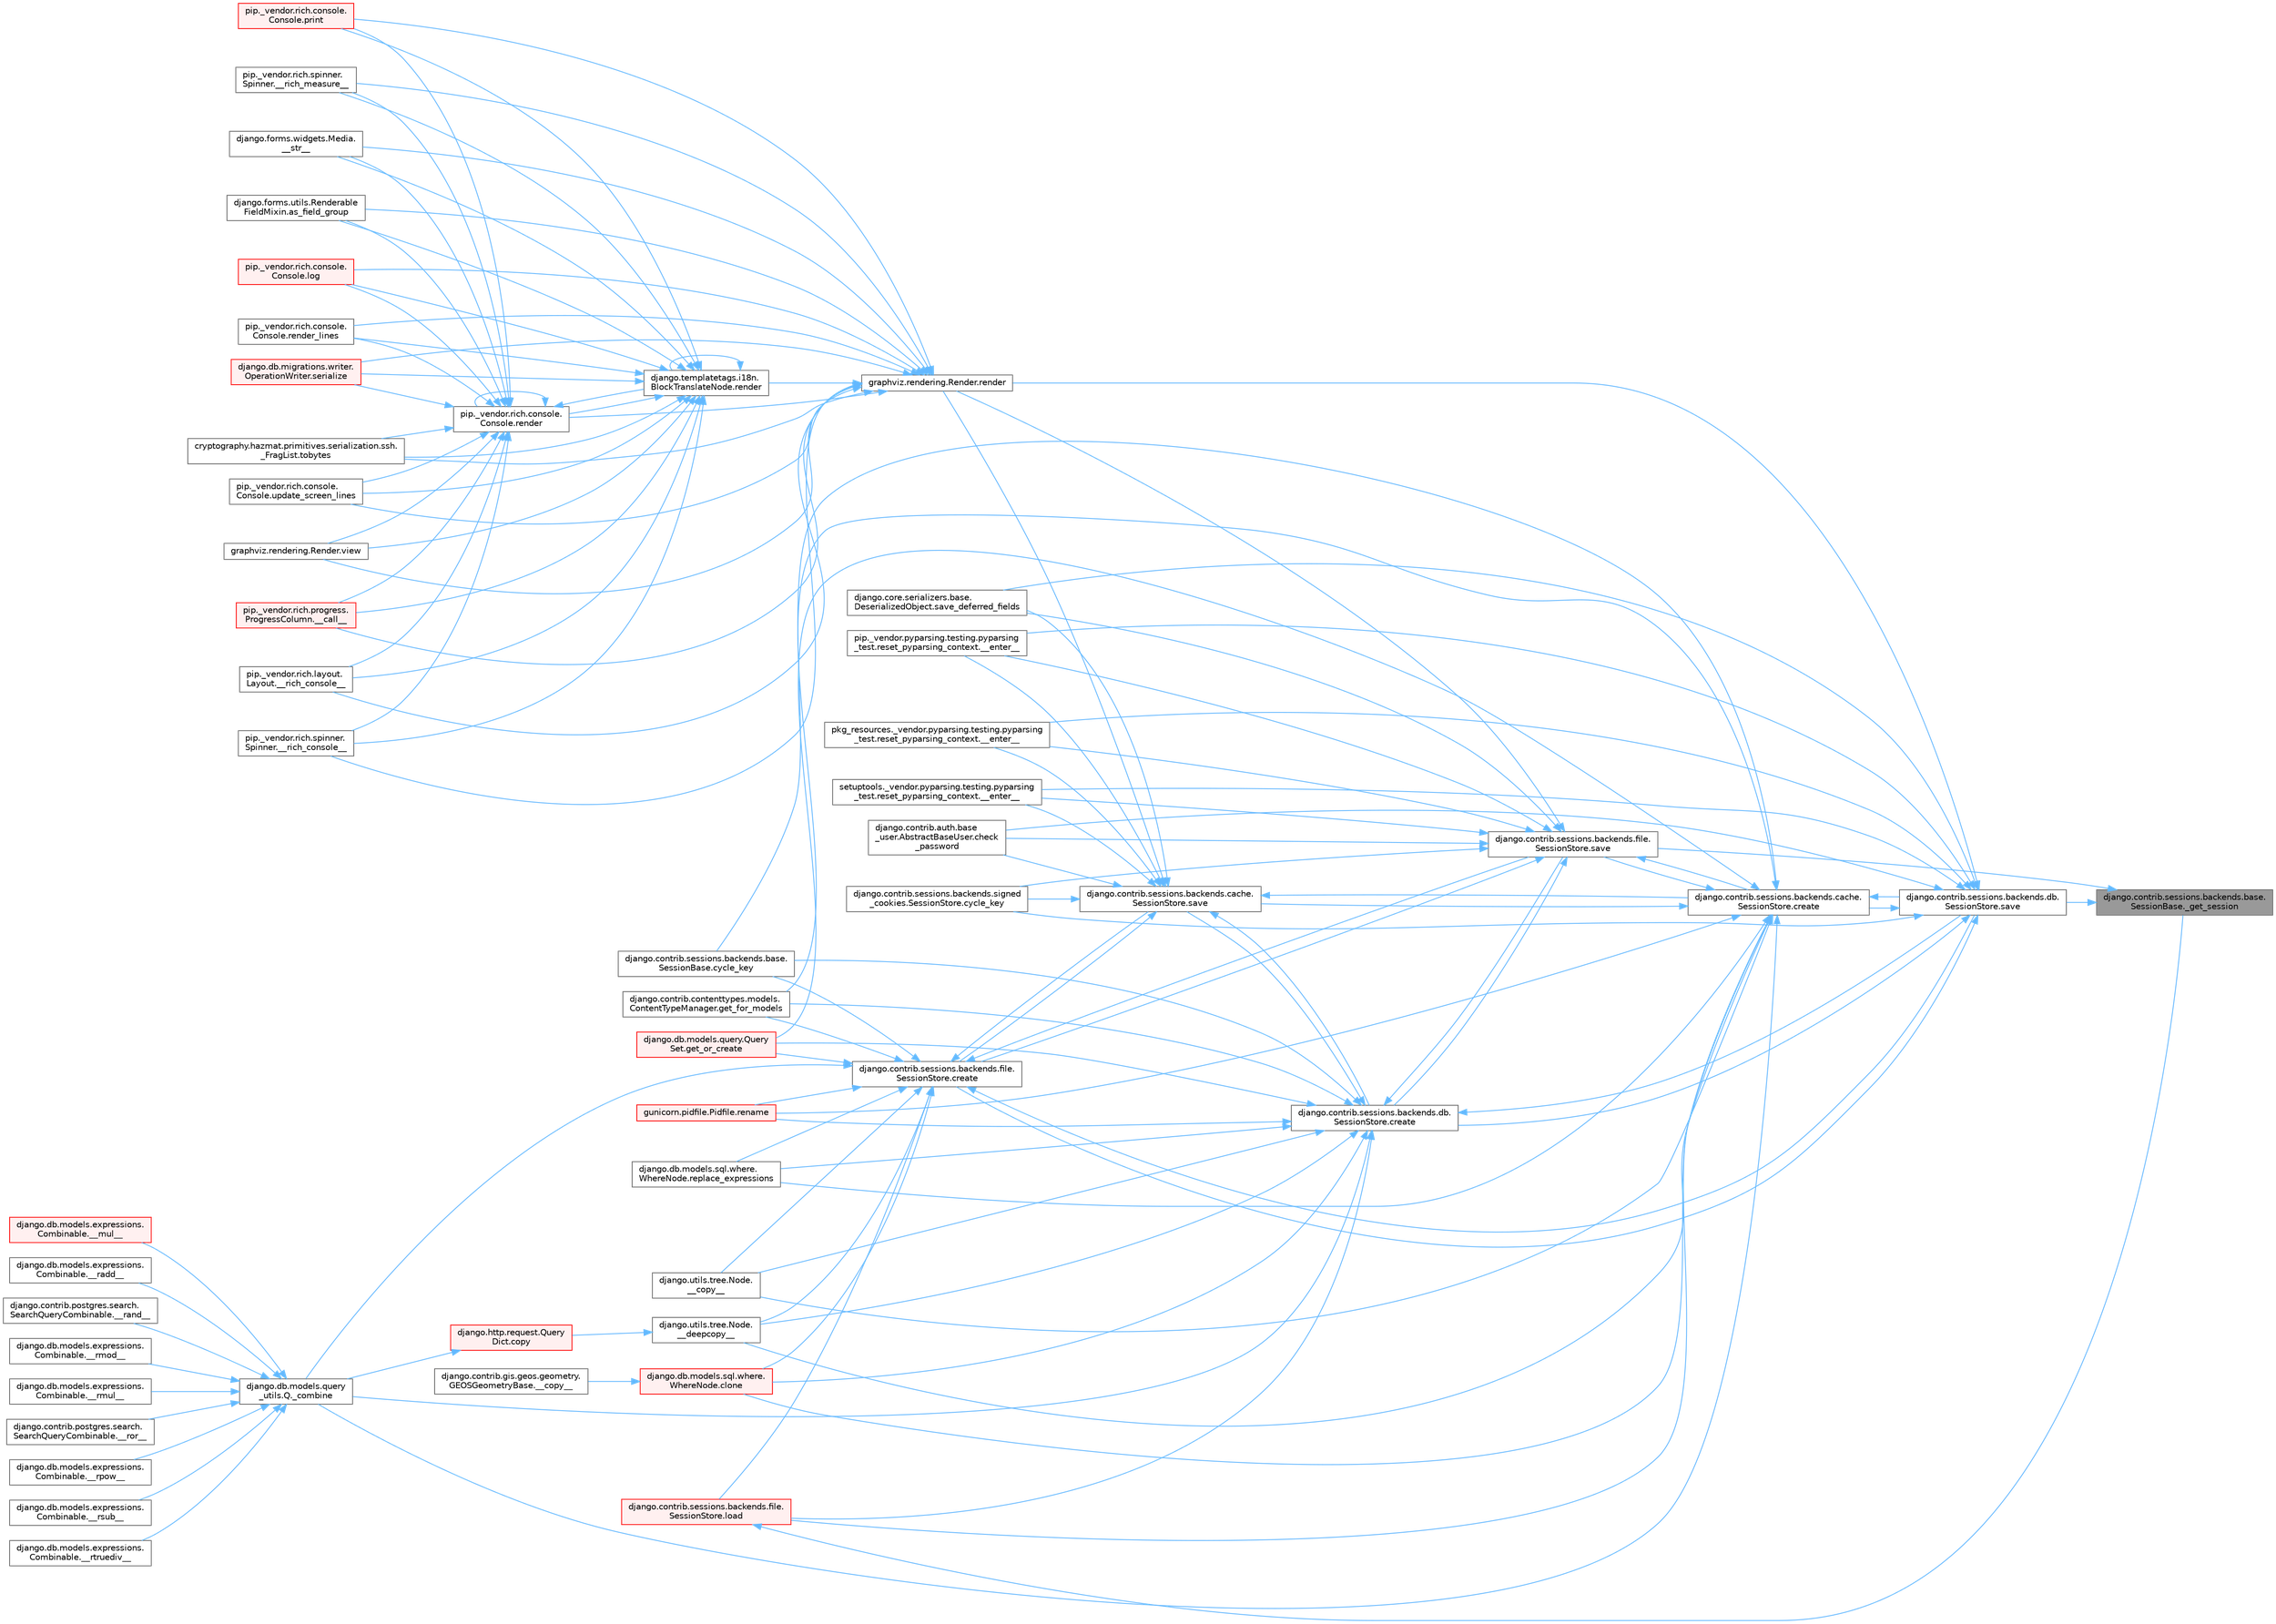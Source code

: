 digraph "django.contrib.sessions.backends.base.SessionBase._get_session"
{
 // LATEX_PDF_SIZE
  bgcolor="transparent";
  edge [fontname=Helvetica,fontsize=10,labelfontname=Helvetica,labelfontsize=10];
  node [fontname=Helvetica,fontsize=10,shape=box,height=0.2,width=0.4];
  rankdir="RL";
  Node1 [id="Node000001",label="django.contrib.sessions.backends.base.\lSessionBase._get_session",height=0.2,width=0.4,color="gray40", fillcolor="grey60", style="filled", fontcolor="black",tooltip=" "];
  Node1 -> Node2 [id="edge1_Node000001_Node000002",dir="back",color="steelblue1",style="solid",tooltip=" "];
  Node2 [id="Node000002",label="django.contrib.sessions.backends.db.\lSessionStore.save",height=0.2,width=0.4,color="grey40", fillcolor="white", style="filled",URL="$classdjango_1_1contrib_1_1sessions_1_1backends_1_1db_1_1_session_store.html#a68a6b4f159bd3dc969ec80b34c1622af",tooltip=" "];
  Node2 -> Node3 [id="edge2_Node000002_Node000003",dir="back",color="steelblue1",style="solid",tooltip=" "];
  Node3 [id="Node000003",label="pip._vendor.pyparsing.testing.pyparsing\l_test.reset_pyparsing_context.__enter__",height=0.2,width=0.4,color="grey40", fillcolor="white", style="filled",URL="$classpip_1_1__vendor_1_1pyparsing_1_1testing_1_1pyparsing__test_1_1reset__pyparsing__context.html#a3d39d97a0d95a9b46c987e6dff52b7c0",tooltip=" "];
  Node2 -> Node4 [id="edge3_Node000002_Node000004",dir="back",color="steelblue1",style="solid",tooltip=" "];
  Node4 [id="Node000004",label="pkg_resources._vendor.pyparsing.testing.pyparsing\l_test.reset_pyparsing_context.__enter__",height=0.2,width=0.4,color="grey40", fillcolor="white", style="filled",URL="$classpkg__resources_1_1__vendor_1_1pyparsing_1_1testing_1_1pyparsing__test_1_1reset__pyparsing__context.html#a8d8360c033ccc7296fb9323a07cdeb25",tooltip=" "];
  Node2 -> Node5 [id="edge4_Node000002_Node000005",dir="back",color="steelblue1",style="solid",tooltip=" "];
  Node5 [id="Node000005",label="setuptools._vendor.pyparsing.testing.pyparsing\l_test.reset_pyparsing_context.__enter__",height=0.2,width=0.4,color="grey40", fillcolor="white", style="filled",URL="$classsetuptools_1_1__vendor_1_1pyparsing_1_1testing_1_1pyparsing__test_1_1reset__pyparsing__context.html#a436e2ea8355c86505c8cfdae81714c7c",tooltip=" "];
  Node2 -> Node6 [id="edge5_Node000002_Node000006",dir="back",color="steelblue1",style="solid",tooltip=" "];
  Node6 [id="Node000006",label="django.contrib.auth.base\l_user.AbstractBaseUser.check\l_password",height=0.2,width=0.4,color="grey40", fillcolor="white", style="filled",URL="$classdjango_1_1contrib_1_1auth_1_1base__user_1_1_abstract_base_user.html#aaa9bb7fa5353bc1917dbd7f87b63321a",tooltip=" "];
  Node2 -> Node7 [id="edge6_Node000002_Node000007",dir="back",color="steelblue1",style="solid",tooltip=" "];
  Node7 [id="Node000007",label="django.contrib.sessions.backends.cache.\lSessionStore.create",height=0.2,width=0.4,color="grey40", fillcolor="white", style="filled",URL="$classdjango_1_1contrib_1_1sessions_1_1backends_1_1cache_1_1_session_store.html#a38c9efbdb5115fd1820ae198b767c39c",tooltip=" "];
  Node7 -> Node8 [id="edge7_Node000007_Node000008",dir="back",color="steelblue1",style="solid",tooltip=" "];
  Node8 [id="Node000008",label="django.utils.tree.Node.\l__copy__",height=0.2,width=0.4,color="grey40", fillcolor="white", style="filled",URL="$classdjango_1_1utils_1_1tree_1_1_node.html#abae878f6b4500b8b241c23d8fac46e63",tooltip=" "];
  Node7 -> Node9 [id="edge8_Node000007_Node000009",dir="back",color="steelblue1",style="solid",tooltip=" "];
  Node9 [id="Node000009",label="django.utils.tree.Node.\l__deepcopy__",height=0.2,width=0.4,color="grey40", fillcolor="white", style="filled",URL="$classdjango_1_1utils_1_1tree_1_1_node.html#a38840c46ded3963808edbeec90765d6b",tooltip=" "];
  Node9 -> Node10 [id="edge9_Node000009_Node000010",dir="back",color="steelblue1",style="solid",tooltip=" "];
  Node10 [id="Node000010",label="django.http.request.Query\lDict.copy",height=0.2,width=0.4,color="red", fillcolor="#FFF0F0", style="filled",URL="$classdjango_1_1http_1_1request_1_1_query_dict.html#ada9e4956e62868c5587b9ffde7b358b5",tooltip=" "];
  Node10 -> Node152 [id="edge10_Node000010_Node000152",dir="back",color="steelblue1",style="solid",tooltip=" "];
  Node152 [id="Node000152",label="django.db.models.query\l_utils.Q._combine",height=0.2,width=0.4,color="grey40", fillcolor="white", style="filled",URL="$classdjango_1_1db_1_1models_1_1query__utils_1_1_q.html#ade621b98231b73615e1aa3a726560c55",tooltip=" "];
  Node152 -> Node153 [id="edge11_Node000152_Node000153",dir="back",color="steelblue1",style="solid",tooltip=" "];
  Node153 [id="Node000153",label="django.db.models.expressions.\lCombinable.__mul__",height=0.2,width=0.4,color="red", fillcolor="#FFF0F0", style="filled",URL="$classdjango_1_1db_1_1models_1_1expressions_1_1_combinable.html#a18670e03ec4b2fc0eafb0782602b72ec",tooltip=" "];
  Node152 -> Node157 [id="edge12_Node000152_Node000157",dir="back",color="steelblue1",style="solid",tooltip=" "];
  Node157 [id="Node000157",label="django.db.models.expressions.\lCombinable.__radd__",height=0.2,width=0.4,color="grey40", fillcolor="white", style="filled",URL="$classdjango_1_1db_1_1models_1_1expressions_1_1_combinable.html#a4872efab02abfbe2d20977469210ce25",tooltip=" "];
  Node152 -> Node158 [id="edge13_Node000152_Node000158",dir="back",color="steelblue1",style="solid",tooltip=" "];
  Node158 [id="Node000158",label="django.contrib.postgres.search.\lSearchQueryCombinable.__rand__",height=0.2,width=0.4,color="grey40", fillcolor="white", style="filled",URL="$classdjango_1_1contrib_1_1postgres_1_1search_1_1_search_query_combinable.html#a3d51899b7ac9564232b005aa65bec114",tooltip=" "];
  Node152 -> Node159 [id="edge14_Node000152_Node000159",dir="back",color="steelblue1",style="solid",tooltip=" "];
  Node159 [id="Node000159",label="django.db.models.expressions.\lCombinable.__rmod__",height=0.2,width=0.4,color="grey40", fillcolor="white", style="filled",URL="$classdjango_1_1db_1_1models_1_1expressions_1_1_combinable.html#ad32e5e96bab77dd57e3337a156c5de39",tooltip=" "];
  Node152 -> Node160 [id="edge15_Node000152_Node000160",dir="back",color="steelblue1",style="solid",tooltip=" "];
  Node160 [id="Node000160",label="django.db.models.expressions.\lCombinable.__rmul__",height=0.2,width=0.4,color="grey40", fillcolor="white", style="filled",URL="$classdjango_1_1db_1_1models_1_1expressions_1_1_combinable.html#adfde700eec6b9ea280e9fec3e202acab",tooltip=" "];
  Node152 -> Node161 [id="edge16_Node000152_Node000161",dir="back",color="steelblue1",style="solid",tooltip=" "];
  Node161 [id="Node000161",label="django.contrib.postgres.search.\lSearchQueryCombinable.__ror__",height=0.2,width=0.4,color="grey40", fillcolor="white", style="filled",URL="$classdjango_1_1contrib_1_1postgres_1_1search_1_1_search_query_combinable.html#ac5984f052629ae58cd73a90c852fe22c",tooltip=" "];
  Node152 -> Node162 [id="edge17_Node000152_Node000162",dir="back",color="steelblue1",style="solid",tooltip=" "];
  Node162 [id="Node000162",label="django.db.models.expressions.\lCombinable.__rpow__",height=0.2,width=0.4,color="grey40", fillcolor="white", style="filled",URL="$classdjango_1_1db_1_1models_1_1expressions_1_1_combinable.html#a1847c8db3c40340a723f6bf51ebadf89",tooltip=" "];
  Node152 -> Node163 [id="edge18_Node000152_Node000163",dir="back",color="steelblue1",style="solid",tooltip=" "];
  Node163 [id="Node000163",label="django.db.models.expressions.\lCombinable.__rsub__",height=0.2,width=0.4,color="grey40", fillcolor="white", style="filled",URL="$classdjango_1_1db_1_1models_1_1expressions_1_1_combinable.html#af906f43306d94cf530387eecce802a81",tooltip=" "];
  Node152 -> Node164 [id="edge19_Node000152_Node000164",dir="back",color="steelblue1",style="solid",tooltip=" "];
  Node164 [id="Node000164",label="django.db.models.expressions.\lCombinable.__rtruediv__",height=0.2,width=0.4,color="grey40", fillcolor="white", style="filled",URL="$classdjango_1_1db_1_1models_1_1expressions_1_1_combinable.html#aff897a2f7f103240839b7da073e9fe1a",tooltip=" "];
  Node7 -> Node152 [id="edge20_Node000007_Node000152",dir="back",color="steelblue1",style="solid",tooltip=" "];
  Node7 -> Node392 [id="edge21_Node000007_Node000392",dir="back",color="steelblue1",style="solid",tooltip=" "];
  Node392 [id="Node000392",label="django.db.models.sql.where.\lWhereNode.clone",height=0.2,width=0.4,color="red", fillcolor="#FFF0F0", style="filled",URL="$classdjango_1_1db_1_1models_1_1sql_1_1where_1_1_where_node.html#a0faff63950b774ce4ad391ea1f6b6d2c",tooltip=" "];
  Node392 -> Node362 [id="edge22_Node000392_Node000362",dir="back",color="steelblue1",style="solid",tooltip=" "];
  Node362 [id="Node000362",label="django.contrib.gis.geos.geometry.\lGEOSGeometryBase.__copy__",height=0.2,width=0.4,color="grey40", fillcolor="white", style="filled",URL="$classdjango_1_1contrib_1_1gis_1_1geos_1_1geometry_1_1_g_e_o_s_geometry_base.html#ae0f85dbfd6e6e2dab4aa9dd295340b87",tooltip=" "];
  Node7 -> Node30 [id="edge23_Node000007_Node000030",dir="back",color="steelblue1",style="solid",tooltip=" "];
  Node30 [id="Node000030",label="django.contrib.sessions.backends.base.\lSessionBase.cycle_key",height=0.2,width=0.4,color="grey40", fillcolor="white", style="filled",URL="$classdjango_1_1contrib_1_1sessions_1_1backends_1_1base_1_1_session_base.html#a6955e9bebe4e5b7d463bccfcf9181016",tooltip=" "];
  Node7 -> Node517 [id="edge24_Node000007_Node000517",dir="back",color="steelblue1",style="solid",tooltip=" "];
  Node517 [id="Node000517",label="django.contrib.contenttypes.models.\lContentTypeManager.get_for_models",height=0.2,width=0.4,color="grey40", fillcolor="white", style="filled",URL="$classdjango_1_1contrib_1_1contenttypes_1_1models_1_1_content_type_manager.html#a541a2e215680799739b6f8c1b19ddda4",tooltip=" "];
  Node7 -> Node518 [id="edge25_Node000007_Node000518",dir="back",color="steelblue1",style="solid",tooltip=" "];
  Node518 [id="Node000518",label="django.db.models.query.Query\lSet.get_or_create",height=0.2,width=0.4,color="red", fillcolor="#FFF0F0", style="filled",URL="$classdjango_1_1db_1_1models_1_1query_1_1_query_set.html#a0f727927ec4d1b9f3087b831cc911c59",tooltip=" "];
  Node7 -> Node300 [id="edge26_Node000007_Node000300",dir="back",color="steelblue1",style="solid",tooltip=" "];
  Node300 [id="Node000300",label="django.contrib.sessions.backends.file.\lSessionStore.load",height=0.2,width=0.4,color="red", fillcolor="#FFF0F0", style="filled",URL="$classdjango_1_1contrib_1_1sessions_1_1backends_1_1file_1_1_session_store.html#a408fa63512306fbaa7bbb62742f0295f",tooltip=" "];
  Node300 -> Node1 [id="edge27_Node000300_Node000001",dir="back",color="steelblue1",style="solid",tooltip=" "];
  Node7 -> Node520 [id="edge28_Node000007_Node000520",dir="back",color="steelblue1",style="solid",tooltip=" "];
  Node520 [id="Node000520",label="gunicorn.pidfile.Pidfile.rename",height=0.2,width=0.4,color="red", fillcolor="#FFF0F0", style="filled",URL="$classgunicorn_1_1pidfile_1_1_pidfile.html#af03623bf56b92f594700ba5e5f25bc76",tooltip=" "];
  Node7 -> Node522 [id="edge29_Node000007_Node000522",dir="back",color="steelblue1",style="solid",tooltip=" "];
  Node522 [id="Node000522",label="django.db.models.sql.where.\lWhereNode.replace_expressions",height=0.2,width=0.4,color="grey40", fillcolor="white", style="filled",URL="$classdjango_1_1db_1_1models_1_1sql_1_1where_1_1_where_node.html#a1cc3580a7f4a51605b52ae4a9653b3ac",tooltip=" "];
  Node7 -> Node523 [id="edge30_Node000007_Node000523",dir="back",color="steelblue1",style="solid",tooltip=" "];
  Node523 [id="Node000523",label="django.contrib.sessions.backends.cache.\lSessionStore.save",height=0.2,width=0.4,color="grey40", fillcolor="white", style="filled",URL="$classdjango_1_1contrib_1_1sessions_1_1backends_1_1cache_1_1_session_store.html#a67e81d959c24e3a84b1e755a9a861c53",tooltip=" "];
  Node523 -> Node3 [id="edge31_Node000523_Node000003",dir="back",color="steelblue1",style="solid",tooltip=" "];
  Node523 -> Node4 [id="edge32_Node000523_Node000004",dir="back",color="steelblue1",style="solid",tooltip=" "];
  Node523 -> Node5 [id="edge33_Node000523_Node000005",dir="back",color="steelblue1",style="solid",tooltip=" "];
  Node523 -> Node6 [id="edge34_Node000523_Node000006",dir="back",color="steelblue1",style="solid",tooltip=" "];
  Node523 -> Node7 [id="edge35_Node000523_Node000007",dir="back",color="steelblue1",style="solid",tooltip=" "];
  Node523 -> Node391 [id="edge36_Node000523_Node000391",dir="back",color="steelblue1",style="solid",tooltip=" "];
  Node391 [id="Node000391",label="django.contrib.sessions.backends.db.\lSessionStore.create",height=0.2,width=0.4,color="grey40", fillcolor="white", style="filled",URL="$classdjango_1_1contrib_1_1sessions_1_1backends_1_1db_1_1_session_store.html#a4a98c0168c61e75be58e279660aa6ce4",tooltip=" "];
  Node391 -> Node8 [id="edge37_Node000391_Node000008",dir="back",color="steelblue1",style="solid",tooltip=" "];
  Node391 -> Node9 [id="edge38_Node000391_Node000009",dir="back",color="steelblue1",style="solid",tooltip=" "];
  Node391 -> Node152 [id="edge39_Node000391_Node000152",dir="back",color="steelblue1",style="solid",tooltip=" "];
  Node391 -> Node392 [id="edge40_Node000391_Node000392",dir="back",color="steelblue1",style="solid",tooltip=" "];
  Node391 -> Node30 [id="edge41_Node000391_Node000030",dir="back",color="steelblue1",style="solid",tooltip=" "];
  Node391 -> Node517 [id="edge42_Node000391_Node000517",dir="back",color="steelblue1",style="solid",tooltip=" "];
  Node391 -> Node518 [id="edge43_Node000391_Node000518",dir="back",color="steelblue1",style="solid",tooltip=" "];
  Node391 -> Node300 [id="edge44_Node000391_Node000300",dir="back",color="steelblue1",style="solid",tooltip=" "];
  Node391 -> Node520 [id="edge45_Node000391_Node000520",dir="back",color="steelblue1",style="solid",tooltip=" "];
  Node391 -> Node522 [id="edge46_Node000391_Node000522",dir="back",color="steelblue1",style="solid",tooltip=" "];
  Node391 -> Node523 [id="edge47_Node000391_Node000523",dir="back",color="steelblue1",style="solid",tooltip=" "];
  Node391 -> Node2 [id="edge48_Node000391_Node000002",dir="back",color="steelblue1",style="solid",tooltip=" "];
  Node391 -> Node1115 [id="edge49_Node000391_Node001115",dir="back",color="steelblue1",style="solid",tooltip=" "];
  Node1115 [id="Node001115",label="django.contrib.sessions.backends.file.\lSessionStore.save",height=0.2,width=0.4,color="grey40", fillcolor="white", style="filled",URL="$classdjango_1_1contrib_1_1sessions_1_1backends_1_1file_1_1_session_store.html#af170f9c112376eb1627509287bf9620f",tooltip=" "];
  Node1115 -> Node3 [id="edge50_Node001115_Node000003",dir="back",color="steelblue1",style="solid",tooltip=" "];
  Node1115 -> Node4 [id="edge51_Node001115_Node000004",dir="back",color="steelblue1",style="solid",tooltip=" "];
  Node1115 -> Node5 [id="edge52_Node001115_Node000005",dir="back",color="steelblue1",style="solid",tooltip=" "];
  Node1115 -> Node6 [id="edge53_Node001115_Node000006",dir="back",color="steelblue1",style="solid",tooltip=" "];
  Node1115 -> Node7 [id="edge54_Node001115_Node000007",dir="back",color="steelblue1",style="solid",tooltip=" "];
  Node1115 -> Node391 [id="edge55_Node001115_Node000391",dir="back",color="steelblue1",style="solid",tooltip=" "];
  Node1115 -> Node516 [id="edge56_Node001115_Node000516",dir="back",color="steelblue1",style="solid",tooltip=" "];
  Node516 [id="Node000516",label="django.contrib.sessions.backends.file.\lSessionStore.create",height=0.2,width=0.4,color="grey40", fillcolor="white", style="filled",URL="$classdjango_1_1contrib_1_1sessions_1_1backends_1_1file_1_1_session_store.html#a6624db6a37dfff490f837047e0a60dda",tooltip=" "];
  Node516 -> Node8 [id="edge57_Node000516_Node000008",dir="back",color="steelblue1",style="solid",tooltip=" "];
  Node516 -> Node9 [id="edge58_Node000516_Node000009",dir="back",color="steelblue1",style="solid",tooltip=" "];
  Node516 -> Node152 [id="edge59_Node000516_Node000152",dir="back",color="steelblue1",style="solid",tooltip=" "];
  Node516 -> Node392 [id="edge60_Node000516_Node000392",dir="back",color="steelblue1",style="solid",tooltip=" "];
  Node516 -> Node30 [id="edge61_Node000516_Node000030",dir="back",color="steelblue1",style="solid",tooltip=" "];
  Node516 -> Node517 [id="edge62_Node000516_Node000517",dir="back",color="steelblue1",style="solid",tooltip=" "];
  Node516 -> Node518 [id="edge63_Node000516_Node000518",dir="back",color="steelblue1",style="solid",tooltip=" "];
  Node516 -> Node300 [id="edge64_Node000516_Node000300",dir="back",color="steelblue1",style="solid",tooltip=" "];
  Node516 -> Node520 [id="edge65_Node000516_Node000520",dir="back",color="steelblue1",style="solid",tooltip=" "];
  Node516 -> Node522 [id="edge66_Node000516_Node000522",dir="back",color="steelblue1",style="solid",tooltip=" "];
  Node516 -> Node523 [id="edge67_Node000516_Node000523",dir="back",color="steelblue1",style="solid",tooltip=" "];
  Node516 -> Node2 [id="edge68_Node000516_Node000002",dir="back",color="steelblue1",style="solid",tooltip=" "];
  Node516 -> Node1115 [id="edge69_Node000516_Node001115",dir="back",color="steelblue1",style="solid",tooltip=" "];
  Node1115 -> Node524 [id="edge70_Node001115_Node000524",dir="back",color="steelblue1",style="solid",tooltip=" "];
  Node524 [id="Node000524",label="django.contrib.sessions.backends.signed\l_cookies.SessionStore.cycle_key",height=0.2,width=0.4,color="grey40", fillcolor="white", style="filled",URL="$classdjango_1_1contrib_1_1sessions_1_1backends_1_1signed__cookies_1_1_session_store.html#abf8e71313b847459c30f19e691c25a93",tooltip=" "];
  Node1115 -> Node525 [id="edge71_Node001115_Node000525",dir="back",color="steelblue1",style="solid",tooltip=" "];
  Node525 [id="Node000525",label="graphviz.rendering.Render.render",height=0.2,width=0.4,color="grey40", fillcolor="white", style="filled",URL="$classgraphviz_1_1rendering_1_1_render.html#a0249d6538d64a6b59b1bed64d4636456",tooltip=" "];
  Node525 -> Node406 [id="edge72_Node000525_Node000406",dir="back",color="steelblue1",style="solid",tooltip=" "];
  Node406 [id="Node000406",label="pip._vendor.rich.progress.\lProgressColumn.__call__",height=0.2,width=0.4,color="red", fillcolor="#FFF0F0", style="filled",URL="$classpip_1_1__vendor_1_1rich_1_1progress_1_1_progress_column.html#ae0c399be74222f949edb0fa5324cf6ea",tooltip=" "];
  Node525 -> Node407 [id="edge73_Node000525_Node000407",dir="back",color="steelblue1",style="solid",tooltip=" "];
  Node407 [id="Node000407",label="pip._vendor.rich.layout.\lLayout.__rich_console__",height=0.2,width=0.4,color="grey40", fillcolor="white", style="filled",URL="$classpip_1_1__vendor_1_1rich_1_1layout_1_1_layout.html#ac39cb3d17d2b0324ee1b0dada41a3ebd",tooltip=" "];
  Node525 -> Node408 [id="edge74_Node000525_Node000408",dir="back",color="steelblue1",style="solid",tooltip=" "];
  Node408 [id="Node000408",label="pip._vendor.rich.spinner.\lSpinner.__rich_console__",height=0.2,width=0.4,color="grey40", fillcolor="white", style="filled",URL="$classpip_1_1__vendor_1_1rich_1_1spinner_1_1_spinner.html#a6883d8dced19ac48d4dfc74f776357fd",tooltip=" "];
  Node525 -> Node409 [id="edge75_Node000525_Node000409",dir="back",color="steelblue1",style="solid",tooltip=" "];
  Node409 [id="Node000409",label="pip._vendor.rich.spinner.\lSpinner.__rich_measure__",height=0.2,width=0.4,color="grey40", fillcolor="white", style="filled",URL="$classpip_1_1__vendor_1_1rich_1_1spinner_1_1_spinner.html#a89745682c823c44a31bae8e8d07869f5",tooltip=" "];
  Node525 -> Node410 [id="edge76_Node000525_Node000410",dir="back",color="steelblue1",style="solid",tooltip=" "];
  Node410 [id="Node000410",label="django.forms.widgets.Media.\l__str__",height=0.2,width=0.4,color="grey40", fillcolor="white", style="filled",URL="$classdjango_1_1forms_1_1widgets_1_1_media.html#ae1651710548a7d9f14f036d035012d21",tooltip=" "];
  Node525 -> Node411 [id="edge77_Node000525_Node000411",dir="back",color="steelblue1",style="solid",tooltip=" "];
  Node411 [id="Node000411",label="django.forms.utils.Renderable\lFieldMixin.as_field_group",height=0.2,width=0.4,color="grey40", fillcolor="white", style="filled",URL="$classdjango_1_1forms_1_1utils_1_1_renderable_field_mixin.html#a1e9a1b4f790ea694431554267fd5d74c",tooltip=" "];
  Node525 -> Node412 [id="edge78_Node000525_Node000412",dir="back",color="steelblue1",style="solid",tooltip=" "];
  Node412 [id="Node000412",label="pip._vendor.rich.console.\lConsole.log",height=0.2,width=0.4,color="red", fillcolor="#FFF0F0", style="filled",URL="$classpip_1_1__vendor_1_1rich_1_1console_1_1_console.html#af9c77e39f9413fc2b134c60cfa23b0f1",tooltip=" "];
  Node525 -> Node526 [id="edge79_Node000525_Node000526",dir="back",color="steelblue1",style="solid",tooltip=" "];
  Node526 [id="Node000526",label="pip._vendor.rich.console.\lConsole.print",height=0.2,width=0.4,color="red", fillcolor="#FFF0F0", style="filled",URL="$classpip_1_1__vendor_1_1rich_1_1console_1_1_console.html#af954370cdbb49236b597f2c11064549d",tooltip=" "];
  Node525 -> Node851 [id="edge80_Node000525_Node000851",dir="back",color="steelblue1",style="solid",tooltip=" "];
  Node851 [id="Node000851",label="django.templatetags.i18n.\lBlockTranslateNode.render",height=0.2,width=0.4,color="grey40", fillcolor="white", style="filled",URL="$classdjango_1_1templatetags_1_1i18n_1_1_block_translate_node.html#aaf05bebfd02c1c4b676387ada0357832",tooltip=" "];
  Node851 -> Node406 [id="edge81_Node000851_Node000406",dir="back",color="steelblue1",style="solid",tooltip=" "];
  Node851 -> Node407 [id="edge82_Node000851_Node000407",dir="back",color="steelblue1",style="solid",tooltip=" "];
  Node851 -> Node408 [id="edge83_Node000851_Node000408",dir="back",color="steelblue1",style="solid",tooltip=" "];
  Node851 -> Node409 [id="edge84_Node000851_Node000409",dir="back",color="steelblue1",style="solid",tooltip=" "];
  Node851 -> Node410 [id="edge85_Node000851_Node000410",dir="back",color="steelblue1",style="solid",tooltip=" "];
  Node851 -> Node411 [id="edge86_Node000851_Node000411",dir="back",color="steelblue1",style="solid",tooltip=" "];
  Node851 -> Node412 [id="edge87_Node000851_Node000412",dir="back",color="steelblue1",style="solid",tooltip=" "];
  Node851 -> Node526 [id="edge88_Node000851_Node000526",dir="back",color="steelblue1",style="solid",tooltip=" "];
  Node851 -> Node851 [id="edge89_Node000851_Node000851",dir="back",color="steelblue1",style="solid",tooltip=" "];
  Node851 -> Node852 [id="edge90_Node000851_Node000852",dir="back",color="steelblue1",style="solid",tooltip=" "];
  Node852 [id="Node000852",label="pip._vendor.rich.console.\lConsole.render",height=0.2,width=0.4,color="grey40", fillcolor="white", style="filled",URL="$classpip_1_1__vendor_1_1rich_1_1console_1_1_console.html#a9551b8254c573105adde80622393a938",tooltip=" "];
  Node852 -> Node406 [id="edge91_Node000852_Node000406",dir="back",color="steelblue1",style="solid",tooltip=" "];
  Node852 -> Node407 [id="edge92_Node000852_Node000407",dir="back",color="steelblue1",style="solid",tooltip=" "];
  Node852 -> Node408 [id="edge93_Node000852_Node000408",dir="back",color="steelblue1",style="solid",tooltip=" "];
  Node852 -> Node409 [id="edge94_Node000852_Node000409",dir="back",color="steelblue1",style="solid",tooltip=" "];
  Node852 -> Node410 [id="edge95_Node000852_Node000410",dir="back",color="steelblue1",style="solid",tooltip=" "];
  Node852 -> Node411 [id="edge96_Node000852_Node000411",dir="back",color="steelblue1",style="solid",tooltip=" "];
  Node852 -> Node412 [id="edge97_Node000852_Node000412",dir="back",color="steelblue1",style="solid",tooltip=" "];
  Node852 -> Node526 [id="edge98_Node000852_Node000526",dir="back",color="steelblue1",style="solid",tooltip=" "];
  Node852 -> Node851 [id="edge99_Node000852_Node000851",dir="back",color="steelblue1",style="solid",tooltip=" "];
  Node852 -> Node852 [id="edge100_Node000852_Node000852",dir="back",color="steelblue1",style="solid",tooltip=" "];
  Node852 -> Node853 [id="edge101_Node000852_Node000853",dir="back",color="steelblue1",style="solid",tooltip=" "];
  Node853 [id="Node000853",label="pip._vendor.rich.console.\lConsole.render_lines",height=0.2,width=0.4,color="grey40", fillcolor="white", style="filled",URL="$classpip_1_1__vendor_1_1rich_1_1console_1_1_console.html#a5818808a49db20c5bee6986425f96f14",tooltip=" "];
  Node852 -> Node854 [id="edge102_Node000852_Node000854",dir="back",color="steelblue1",style="solid",tooltip=" "];
  Node854 [id="Node000854",label="django.db.migrations.writer.\lOperationWriter.serialize",height=0.2,width=0.4,color="red", fillcolor="#FFF0F0", style="filled",URL="$classdjango_1_1db_1_1migrations_1_1writer_1_1_operation_writer.html#a866e8d13e1c54a35d74e9a6b0383b2f8",tooltip=" "];
  Node852 -> Node1196 [id="edge103_Node000852_Node001196",dir="back",color="steelblue1",style="solid",tooltip=" "];
  Node1196 [id="Node001196",label="cryptography.hazmat.primitives.serialization.ssh.\l_FragList.tobytes",height=0.2,width=0.4,color="grey40", fillcolor="white", style="filled",URL="$classcryptography_1_1hazmat_1_1primitives_1_1serialization_1_1ssh_1_1___frag_list.html#a195dd4e7c741624829a13af53fa3de38",tooltip=" "];
  Node852 -> Node1197 [id="edge104_Node000852_Node001197",dir="back",color="steelblue1",style="solid",tooltip=" "];
  Node1197 [id="Node001197",label="pip._vendor.rich.console.\lConsole.update_screen_lines",height=0.2,width=0.4,color="grey40", fillcolor="white", style="filled",URL="$classpip_1_1__vendor_1_1rich_1_1console_1_1_console.html#a21cfe5af86ec7533f23d45fe2969817e",tooltip=" "];
  Node852 -> Node1198 [id="edge105_Node000852_Node001198",dir="back",color="steelblue1",style="solid",tooltip=" "];
  Node1198 [id="Node001198",label="graphviz.rendering.Render.view",height=0.2,width=0.4,color="grey40", fillcolor="white", style="filled",URL="$classgraphviz_1_1rendering_1_1_render.html#a53169c422996b9a7e92b5580c13914e2",tooltip=" "];
  Node851 -> Node853 [id="edge106_Node000851_Node000853",dir="back",color="steelblue1",style="solid",tooltip=" "];
  Node851 -> Node854 [id="edge107_Node000851_Node000854",dir="back",color="steelblue1",style="solid",tooltip=" "];
  Node851 -> Node1196 [id="edge108_Node000851_Node001196",dir="back",color="steelblue1",style="solid",tooltip=" "];
  Node851 -> Node1197 [id="edge109_Node000851_Node001197",dir="back",color="steelblue1",style="solid",tooltip=" "];
  Node851 -> Node1198 [id="edge110_Node000851_Node001198",dir="back",color="steelblue1",style="solid",tooltip=" "];
  Node525 -> Node852 [id="edge111_Node000525_Node000852",dir="back",color="steelblue1",style="solid",tooltip=" "];
  Node525 -> Node853 [id="edge112_Node000525_Node000853",dir="back",color="steelblue1",style="solid",tooltip=" "];
  Node525 -> Node854 [id="edge113_Node000525_Node000854",dir="back",color="steelblue1",style="solid",tooltip=" "];
  Node525 -> Node1196 [id="edge114_Node000525_Node001196",dir="back",color="steelblue1",style="solid",tooltip=" "];
  Node525 -> Node1197 [id="edge115_Node000525_Node001197",dir="back",color="steelblue1",style="solid",tooltip=" "];
  Node525 -> Node1198 [id="edge116_Node000525_Node001198",dir="back",color="steelblue1",style="solid",tooltip=" "];
  Node1115 -> Node1116 [id="edge117_Node001115_Node001116",dir="back",color="steelblue1",style="solid",tooltip=" "];
  Node1116 [id="Node001116",label="django.core.serializers.base.\lDeserializedObject.save_deferred_fields",height=0.2,width=0.4,color="grey40", fillcolor="white", style="filled",URL="$classdjango_1_1core_1_1serializers_1_1base_1_1_deserialized_object.html#a2fd4269d14e2f58fda59335c79a582f5",tooltip=" "];
  Node523 -> Node516 [id="edge118_Node000523_Node000516",dir="back",color="steelblue1",style="solid",tooltip=" "];
  Node523 -> Node524 [id="edge119_Node000523_Node000524",dir="back",color="steelblue1",style="solid",tooltip=" "];
  Node523 -> Node525 [id="edge120_Node000523_Node000525",dir="back",color="steelblue1",style="solid",tooltip=" "];
  Node523 -> Node1116 [id="edge121_Node000523_Node001116",dir="back",color="steelblue1",style="solid",tooltip=" "];
  Node7 -> Node2 [id="edge122_Node000007_Node000002",dir="back",color="steelblue1",style="solid",tooltip=" "];
  Node7 -> Node1115 [id="edge123_Node000007_Node001115",dir="back",color="steelblue1",style="solid",tooltip=" "];
  Node2 -> Node391 [id="edge124_Node000002_Node000391",dir="back",color="steelblue1",style="solid",tooltip=" "];
  Node2 -> Node516 [id="edge125_Node000002_Node000516",dir="back",color="steelblue1",style="solid",tooltip=" "];
  Node2 -> Node524 [id="edge126_Node000002_Node000524",dir="back",color="steelblue1",style="solid",tooltip=" "];
  Node2 -> Node525 [id="edge127_Node000002_Node000525",dir="back",color="steelblue1",style="solid",tooltip=" "];
  Node2 -> Node1116 [id="edge128_Node000002_Node001116",dir="back",color="steelblue1",style="solid",tooltip=" "];
  Node1 -> Node1115 [id="edge129_Node000001_Node001115",dir="back",color="steelblue1",style="solid",tooltip=" "];
}
